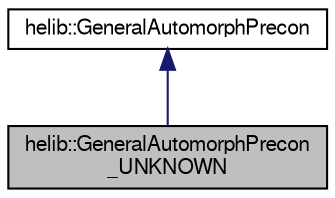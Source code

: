digraph "helib::GeneralAutomorphPrecon_UNKNOWN"
{
  edge [fontname="FreeSans",fontsize="10",labelfontname="FreeSans",labelfontsize="10"];
  node [fontname="FreeSans",fontsize="10",shape=record];
  Node0 [label="helib::GeneralAutomorphPrecon\l_UNKNOWN",height=0.2,width=0.4,color="black", fillcolor="grey75", style="filled", fontcolor="black"];
  Node1 -> Node0 [dir="back",color="midnightblue",fontsize="10",style="solid"];
  Node1 [label="helib::GeneralAutomorphPrecon",height=0.2,width=0.4,color="black", fillcolor="white", style="filled",URL="$classhelib_1_1_general_automorph_precon.html"];
}

